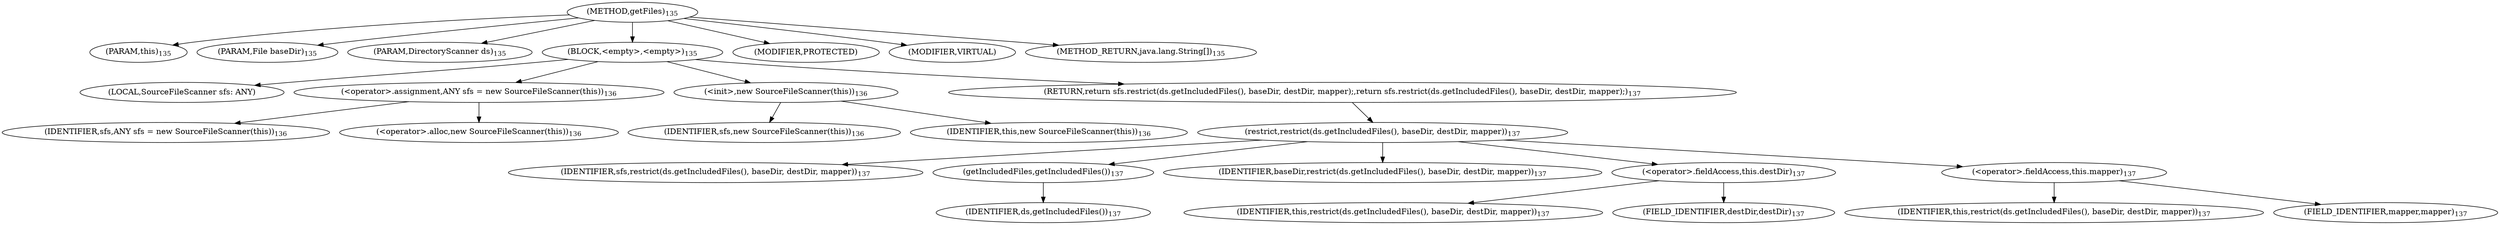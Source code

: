 digraph "getFiles" {  
"181" [label = <(METHOD,getFiles)<SUB>135</SUB>> ]
"6" [label = <(PARAM,this)<SUB>135</SUB>> ]
"182" [label = <(PARAM,File baseDir)<SUB>135</SUB>> ]
"183" [label = <(PARAM,DirectoryScanner ds)<SUB>135</SUB>> ]
"184" [label = <(BLOCK,&lt;empty&gt;,&lt;empty&gt;)<SUB>135</SUB>> ]
"8" [label = <(LOCAL,SourceFileScanner sfs: ANY)> ]
"185" [label = <(&lt;operator&gt;.assignment,ANY sfs = new SourceFileScanner(this))<SUB>136</SUB>> ]
"186" [label = <(IDENTIFIER,sfs,ANY sfs = new SourceFileScanner(this))<SUB>136</SUB>> ]
"187" [label = <(&lt;operator&gt;.alloc,new SourceFileScanner(this))<SUB>136</SUB>> ]
"188" [label = <(&lt;init&gt;,new SourceFileScanner(this))<SUB>136</SUB>> ]
"7" [label = <(IDENTIFIER,sfs,new SourceFileScanner(this))<SUB>136</SUB>> ]
"5" [label = <(IDENTIFIER,this,new SourceFileScanner(this))<SUB>136</SUB>> ]
"189" [label = <(RETURN,return sfs.restrict(ds.getIncludedFiles(), baseDir, destDir, mapper);,return sfs.restrict(ds.getIncludedFiles(), baseDir, destDir, mapper);)<SUB>137</SUB>> ]
"190" [label = <(restrict,restrict(ds.getIncludedFiles(), baseDir, destDir, mapper))<SUB>137</SUB>> ]
"191" [label = <(IDENTIFIER,sfs,restrict(ds.getIncludedFiles(), baseDir, destDir, mapper))<SUB>137</SUB>> ]
"192" [label = <(getIncludedFiles,getIncludedFiles())<SUB>137</SUB>> ]
"193" [label = <(IDENTIFIER,ds,getIncludedFiles())<SUB>137</SUB>> ]
"194" [label = <(IDENTIFIER,baseDir,restrict(ds.getIncludedFiles(), baseDir, destDir, mapper))<SUB>137</SUB>> ]
"195" [label = <(&lt;operator&gt;.fieldAccess,this.destDir)<SUB>137</SUB>> ]
"196" [label = <(IDENTIFIER,this,restrict(ds.getIncludedFiles(), baseDir, destDir, mapper))<SUB>137</SUB>> ]
"197" [label = <(FIELD_IDENTIFIER,destDir,destDir)<SUB>137</SUB>> ]
"198" [label = <(&lt;operator&gt;.fieldAccess,this.mapper)<SUB>137</SUB>> ]
"199" [label = <(IDENTIFIER,this,restrict(ds.getIncludedFiles(), baseDir, destDir, mapper))<SUB>137</SUB>> ]
"200" [label = <(FIELD_IDENTIFIER,mapper,mapper)<SUB>137</SUB>> ]
"201" [label = <(MODIFIER,PROTECTED)> ]
"202" [label = <(MODIFIER,VIRTUAL)> ]
"203" [label = <(METHOD_RETURN,java.lang.String[])<SUB>135</SUB>> ]
  "181" -> "6" 
  "181" -> "182" 
  "181" -> "183" 
  "181" -> "184" 
  "181" -> "201" 
  "181" -> "202" 
  "181" -> "203" 
  "184" -> "8" 
  "184" -> "185" 
  "184" -> "188" 
  "184" -> "189" 
  "185" -> "186" 
  "185" -> "187" 
  "188" -> "7" 
  "188" -> "5" 
  "189" -> "190" 
  "190" -> "191" 
  "190" -> "192" 
  "190" -> "194" 
  "190" -> "195" 
  "190" -> "198" 
  "192" -> "193" 
  "195" -> "196" 
  "195" -> "197" 
  "198" -> "199" 
  "198" -> "200" 
}
